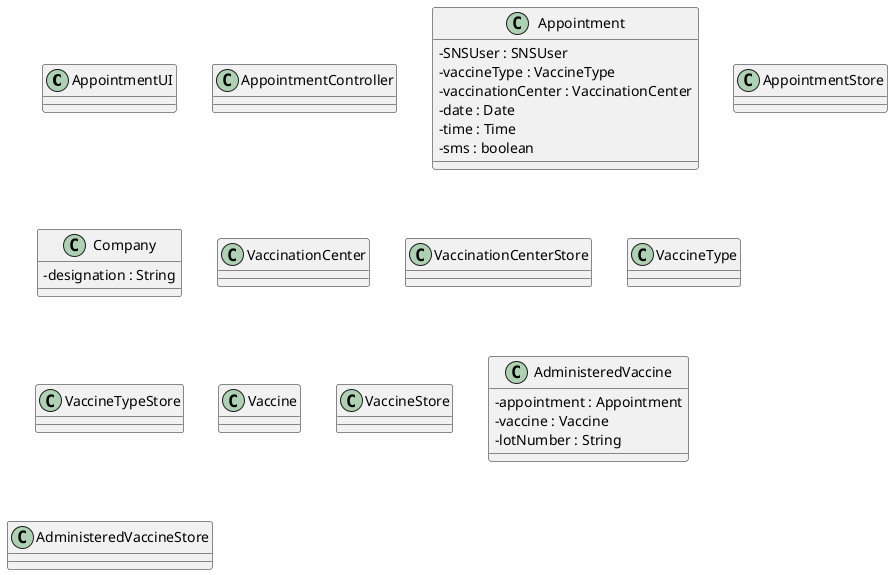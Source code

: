 @startuml US01_CD
skinparam classAttributeIconSize 0

class AppointmentUI {

}

class AppointmentController {

}

class Appointment {
  -SNSUser : SNSUser
  -vaccineType : VaccineType
  -vaccinationCenter : VaccinationCenter
  -date : Date
  -time : Time
  -sms : boolean
}

class AppointmentStore {

}

class Company {
  -designation : String
}

class VaccinationCenter {

}

class VaccinationCenterStore {

}

class VaccineType {

}

class VaccineTypeStore {

}

class Vaccine {

}

class VaccineStore {

}

class AdministeredVaccine {
  -appointment : Appointment
  -vaccine : Vaccine  
  -lotNumber : String
}

class AdministeredVaccineStore {

}

@enduml